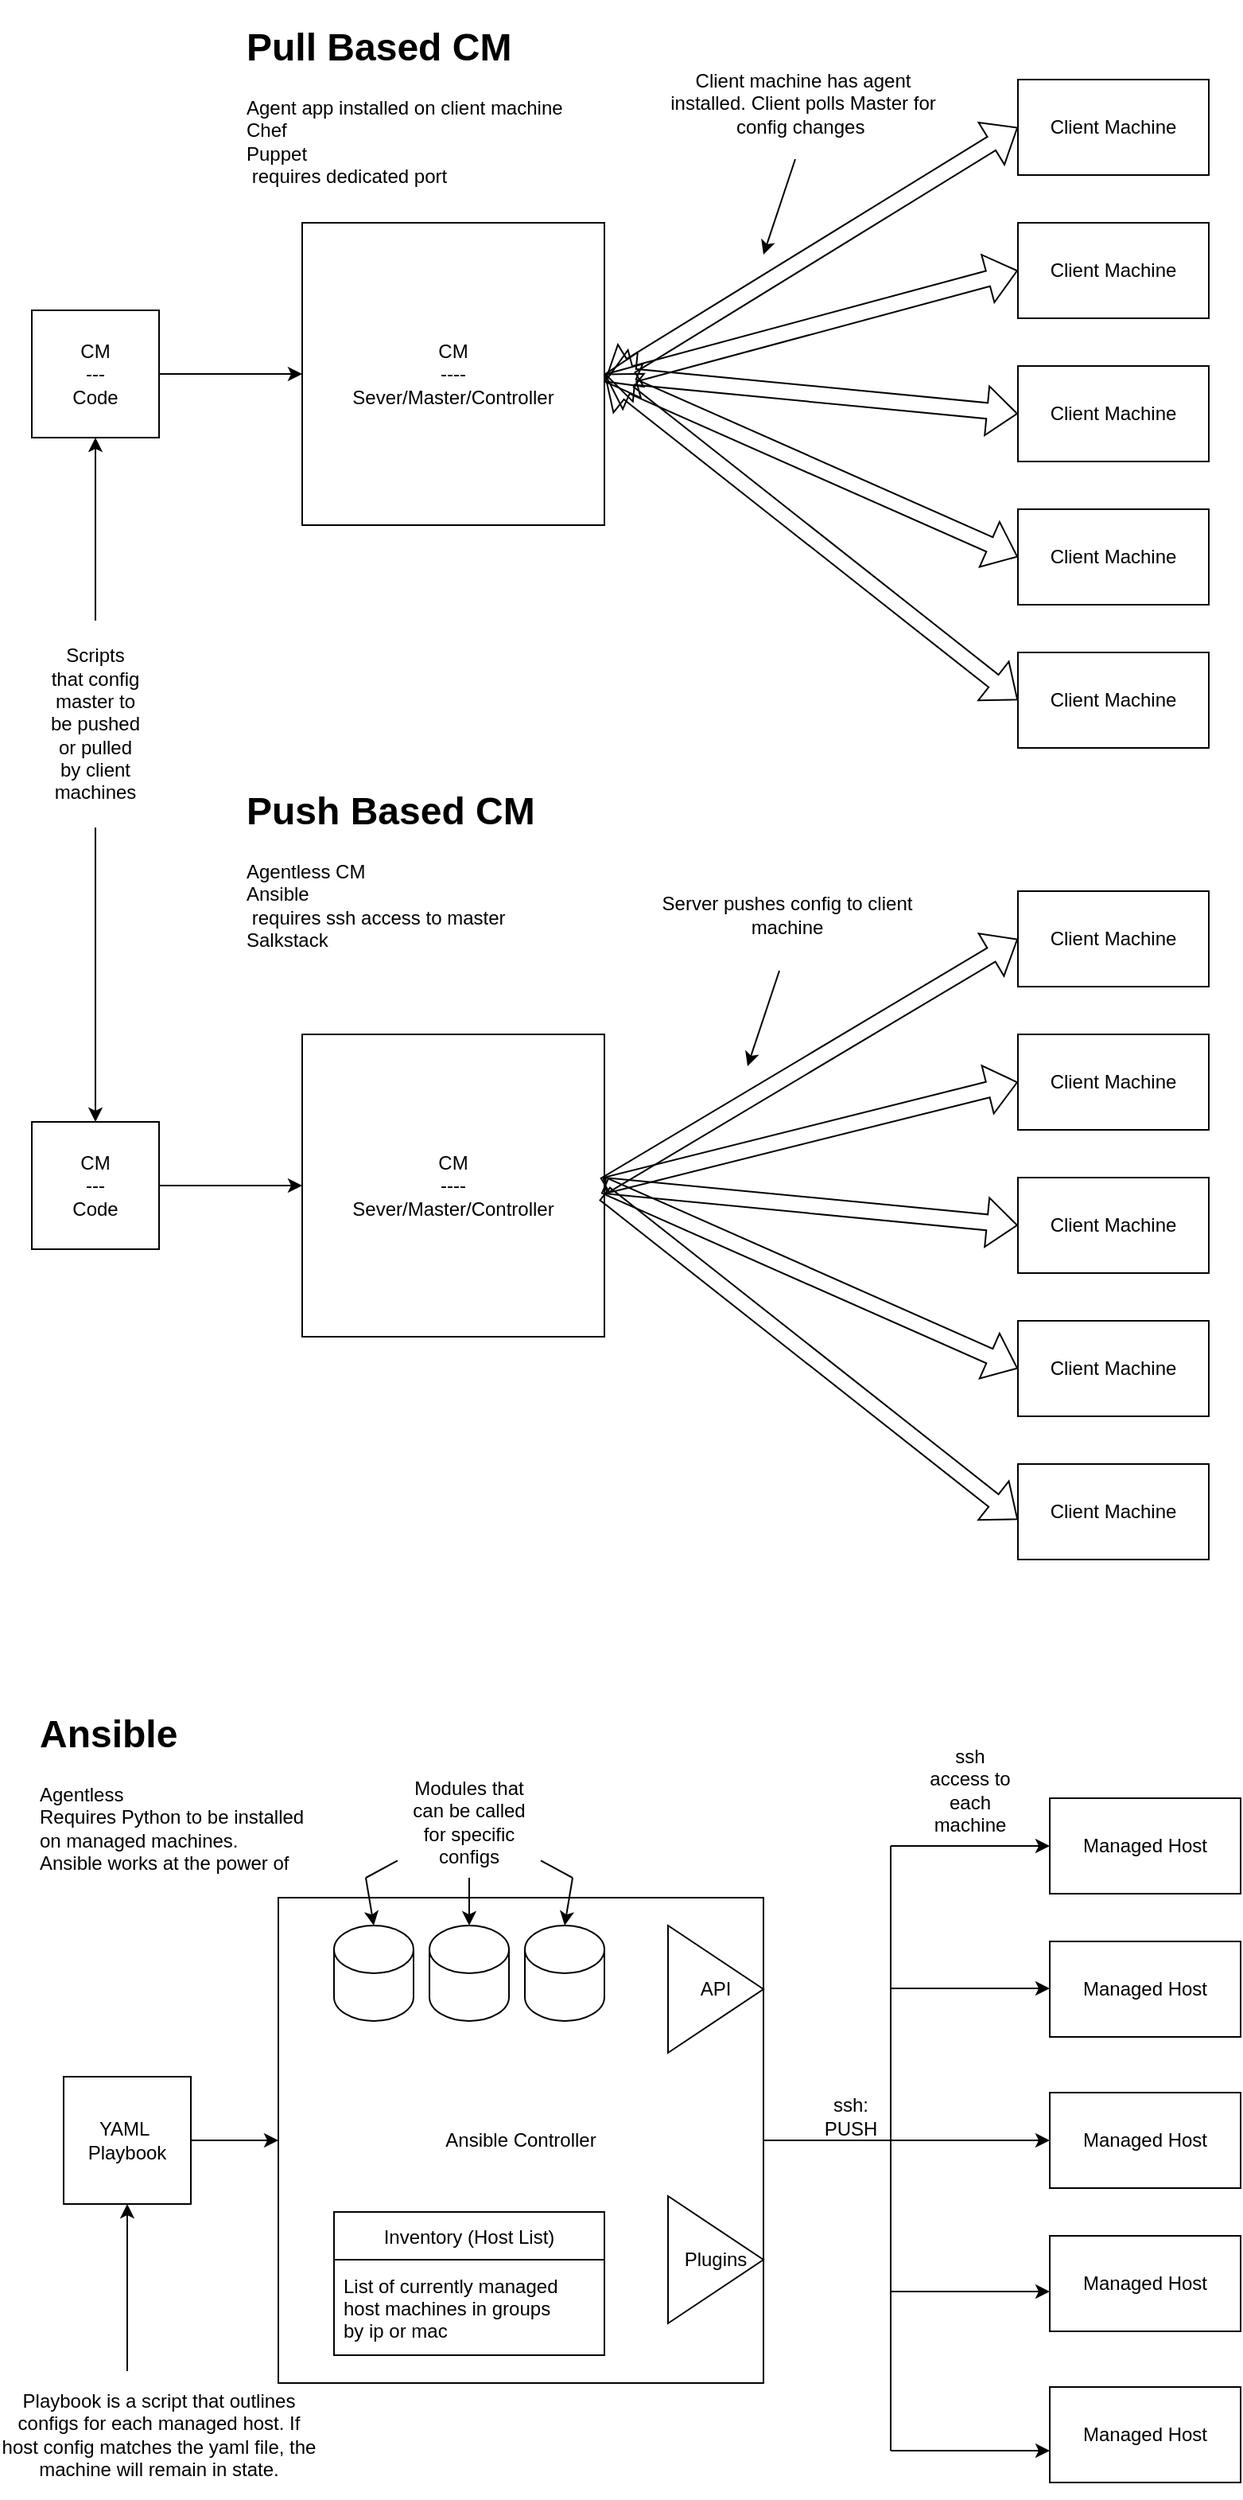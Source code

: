 <mxfile version="20.1.1" type="github">
  <diagram id="q7JfhDL1wqtE-B8Oijfw" name="Page-1">
    <mxGraphModel dx="1038" dy="579" grid="1" gridSize="10" guides="1" tooltips="1" connect="1" arrows="1" fold="1" page="1" pageScale="1" pageWidth="850" pageHeight="1100" math="0" shadow="0">
      <root>
        <mxCell id="0" />
        <mxCell id="1" parent="0" />
        <mxCell id="8RewsZUJxXT2QdBr9oqL-1" value="CM&lt;br&gt;----&lt;br&gt;Sever/Master/Controller" style="whiteSpace=wrap;html=1;aspect=fixed;" parent="1" vertex="1">
          <mxGeometry x="190" y="140" width="190" height="190" as="geometry" />
        </mxCell>
        <mxCell id="8RewsZUJxXT2QdBr9oqL-3" value="Client Machine" style="rounded=0;whiteSpace=wrap;html=1;" parent="1" vertex="1">
          <mxGeometry x="640" y="140" width="120" height="60" as="geometry" />
        </mxCell>
        <mxCell id="8RewsZUJxXT2QdBr9oqL-4" value="Client Machine" style="rounded=0;whiteSpace=wrap;html=1;" parent="1" vertex="1">
          <mxGeometry x="640" y="50" width="120" height="60" as="geometry" />
        </mxCell>
        <mxCell id="8RewsZUJxXT2QdBr9oqL-5" value="Client Machine" style="rounded=0;whiteSpace=wrap;html=1;" parent="1" vertex="1">
          <mxGeometry x="640" y="230" width="120" height="60" as="geometry" />
        </mxCell>
        <mxCell id="8RewsZUJxXT2QdBr9oqL-6" value="Client Machine" style="rounded=0;whiteSpace=wrap;html=1;" parent="1" vertex="1">
          <mxGeometry x="640" y="320" width="120" height="60" as="geometry" />
        </mxCell>
        <mxCell id="8RewsZUJxXT2QdBr9oqL-7" value="Client Machine" style="rounded=0;whiteSpace=wrap;html=1;" parent="1" vertex="1">
          <mxGeometry x="640" y="410" width="120" height="60" as="geometry" />
        </mxCell>
        <mxCell id="8RewsZUJxXT2QdBr9oqL-8" value="" style="shape=flexArrow;endArrow=classic;startArrow=classic;html=1;rounded=0;entryX=0;entryY=0.5;entryDx=0;entryDy=0;" parent="1" target="8RewsZUJxXT2QdBr9oqL-4" edge="1">
          <mxGeometry width="100" height="100" relative="1" as="geometry">
            <mxPoint x="380" y="240" as="sourcePoint" />
            <mxPoint x="470" y="250" as="targetPoint" />
          </mxGeometry>
        </mxCell>
        <mxCell id="8RewsZUJxXT2QdBr9oqL-9" value="" style="shape=flexArrow;endArrow=classic;startArrow=classic;html=1;rounded=0;" parent="1" edge="1">
          <mxGeometry width="100" height="100" relative="1" as="geometry">
            <mxPoint x="380" y="240" as="sourcePoint" />
            <mxPoint x="640" y="170" as="targetPoint" />
          </mxGeometry>
        </mxCell>
        <mxCell id="8RewsZUJxXT2QdBr9oqL-10" value="" style="shape=flexArrow;endArrow=classic;startArrow=classic;html=1;rounded=0;entryX=0;entryY=0.5;entryDx=0;entryDy=0;exitX=1;exitY=0.5;exitDx=0;exitDy=0;" parent="1" source="8RewsZUJxXT2QdBr9oqL-1" target="8RewsZUJxXT2QdBr9oqL-7" edge="1">
          <mxGeometry width="100" height="100" relative="1" as="geometry">
            <mxPoint x="480" y="480" as="sourcePoint" />
            <mxPoint x="580" y="380" as="targetPoint" />
          </mxGeometry>
        </mxCell>
        <mxCell id="8RewsZUJxXT2QdBr9oqL-11" value="" style="shape=flexArrow;endArrow=classic;startArrow=classic;html=1;rounded=0;entryX=0;entryY=0.5;entryDx=0;entryDy=0;exitX=1;exitY=0.5;exitDx=0;exitDy=0;" parent="1" source="8RewsZUJxXT2QdBr9oqL-1" target="8RewsZUJxXT2QdBr9oqL-5" edge="1">
          <mxGeometry width="100" height="100" relative="1" as="geometry">
            <mxPoint x="520" y="340" as="sourcePoint" />
            <mxPoint x="620" y="240" as="targetPoint" />
          </mxGeometry>
        </mxCell>
        <mxCell id="8RewsZUJxXT2QdBr9oqL-12" value="" style="shape=flexArrow;endArrow=classic;startArrow=classic;html=1;rounded=0;entryX=0;entryY=0.5;entryDx=0;entryDy=0;exitX=1;exitY=0.5;exitDx=0;exitDy=0;" parent="1" source="8RewsZUJxXT2QdBr9oqL-1" target="8RewsZUJxXT2QdBr9oqL-6" edge="1">
          <mxGeometry width="100" height="100" relative="1" as="geometry">
            <mxPoint x="370" y="350" as="sourcePoint" />
            <mxPoint x="470" y="250" as="targetPoint" />
          </mxGeometry>
        </mxCell>
        <mxCell id="8RewsZUJxXT2QdBr9oqL-14" value="&lt;h1&gt;Push Based CM&lt;/h1&gt;&lt;div&gt;Agentless CM&lt;/div&gt;&lt;div&gt;Ansible&amp;nbsp;&lt;/div&gt;&lt;div&gt;&lt;span style=&quot;white-space: pre;&quot;&gt; &lt;/span&gt;requires ssh&amp;nbsp;&lt;span style=&quot;background-color: initial;&quot;&gt;access to master&lt;/span&gt;&lt;/div&gt;&lt;div&gt;Salkstack&lt;/div&gt;" style="text;html=1;strokeColor=none;fillColor=none;spacing=5;spacingTop=-20;whiteSpace=wrap;overflow=hidden;rounded=0;" parent="1" vertex="1">
          <mxGeometry x="150" y="490" width="250" height="120" as="geometry" />
        </mxCell>
        <mxCell id="8RewsZUJxXT2QdBr9oqL-15" value="&lt;h1&gt;Pull Based CM&lt;/h1&gt;&lt;div&gt;Agent app installed on client machine&lt;/div&gt;&lt;div&gt;Chef&amp;nbsp;&lt;/div&gt;&lt;div&gt;Puppet&lt;/div&gt;&lt;div&gt;&lt;span style=&quot;white-space: pre;&quot;&gt; &lt;/span&gt;requires dedicated port&lt;br&gt;&lt;/div&gt;&lt;div&gt;&lt;span style=&quot;white-space: pre;&quot;&gt; &lt;/span&gt;&lt;br&gt;&lt;/div&gt;&lt;div&gt;&lt;br&gt;&lt;/div&gt;" style="text;html=1;strokeColor=none;fillColor=none;spacing=5;spacingTop=-20;whiteSpace=wrap;overflow=hidden;rounded=0;" parent="1" vertex="1">
          <mxGeometry x="150" y="10" width="230" height="120" as="geometry" />
        </mxCell>
        <mxCell id="8RewsZUJxXT2QdBr9oqL-28" value="&lt;span style=&quot;color: rgba(0, 0, 0, 0); font-family: monospace; font-size: 0px; text-align: start;&quot;&gt;%3CmxGraphModel%3E%3Croot%3E%3CmxCell%20id%3D%220%22%2F%3E%3CmxCell%20id%3D%221%22%20parent%3D%220%22%2F%3E%3CmxCell%20id%3D%222%22%20value%3D%22%22%20style%3D%22whiteSpace%3Dwrap%3Bhtml%3D1%3Baspect%3Dfixed%3B%22%20vertex%3D%221%22%20parent%3D%221%22%3E%3CmxGeometry%20x%3D%22190%22%20y%3D%22140%22%20width%3D%22190%22%20height%3D%22190%22%20as%3D%22geometry%22%2F%3E%3C%2FmxCell%3E%3CmxCell%20id%3D%223%22%20value%3D%22Client%20Machine%22%20style%3D%22rounded%3D0%3BwhiteSpace%3Dwrap%3Bhtml%3D1%3B%22%20vertex%3D%221%22%20parent%3D%221%22%3E%3CmxGeometry%20x%3D%22640%22%20y%3D%22140%22%20width%3D%22120%22%20height%3D%2260%22%20as%3D%22geometry%22%2F%3E%3C%2FmxCell%3E%3CmxCell%20id%3D%224%22%20value%3D%22Client%20Machine%22%20style%3D%22rounded%3D0%3BwhiteSpace%3Dwrap%3Bhtml%3D1%3B%22%20vertex%3D%221%22%20parent%3D%221%22%3E%3CmxGeometry%20x%3D%22640%22%20y%3D%2250%22%20width%3D%22120%22%20height%3D%2260%22%20as%3D%22geometry%22%2F%3E%3C%2FmxCell%3E%3CmxCell%20id%3D%225%22%20value%3D%22Client%20Machine%22%20style%3D%22rounded%3D0%3BwhiteSpace%3Dwrap%3Bhtml%3D1%3B%22%20vertex%3D%221%22%20parent%3D%221%22%3E%3CmxGeometry%20x%3D%22640%22%20y%3D%22230%22%20width%3D%22120%22%20height%3D%2260%22%20as%3D%22geometry%22%2F%3E%3C%2FmxCell%3E%3CmxCell%20id%3D%226%22%20value%3D%22Client%20Machine%22%20style%3D%22rounded%3D0%3BwhiteSpace%3Dwrap%3Bhtml%3D1%3B%22%20vertex%3D%221%22%20parent%3D%221%22%3E%3CmxGeometry%20x%3D%22640%22%20y%3D%22320%22%20width%3D%22120%22%20height%3D%2260%22%20as%3D%22geometry%22%2F%3E%3C%2FmxCell%3E%3CmxCell%20id%3D%227%22%20value%3D%22Client%20Machine%22%20style%3D%22rounded%3D0%3BwhiteSpace%3Dwrap%3Bhtml%3D1%3B%22%20vertex%3D%221%22%20parent%3D%221%22%3E%3CmxGeometry%20x%3D%22640%22%20y%3D%22410%22%20width%3D%22120%22%20height%3D%2260%22%20as%3D%22geometry%22%2F%3E%3C%2FmxCell%3E%3CmxCell%20id%3D%228%22%20value%3D%22%22%20style%3D%22shape%3DflexArrow%3BendArrow%3Dclassic%3BstartArrow%3Dclassic%3Bhtml%3D1%3Brounded%3D0%3BentryX%3D0%3BentryY%3D0.5%3BentryDx%3D0%3BentryDy%3D0%3B%22%20edge%3D%221%22%20target%3D%224%22%20parent%3D%221%22%3E%3CmxGeometry%20width%3D%22100%22%20height%3D%22100%22%20relative%3D%221%22%20as%3D%22geometry%22%3E%3CmxPoint%20x%3D%22380%22%20y%3D%22240%22%20as%3D%22sourcePoint%22%2F%3E%3CmxPoint%20x%3D%22470%22%20y%3D%22250%22%20as%3D%22targetPoint%22%2F%3E%3C%2FmxGeometry%3E%3C%2FmxCell%3E%3CmxCell%20id%3D%229%22%20value%3D%22%22%20style%3D%22shape%3DflexArrow%3BendArrow%3Dclassic%3BstartArrow%3Dclassic%3Bhtml%3D1%3Brounded%3D0%3B%22%20edge%3D%221%22%20parent%3D%221%22%3E%3CmxGeometry%20width%3D%22100%22%20height%3D%22100%22%20relative%3D%221%22%20as%3D%22geometry%22%3E%3CmxPoint%20x%3D%22380%22%20y%3D%22230%22%20as%3D%22sourcePoint%22%2F%3E%3CmxPoint%20x%3D%22640%22%20y%3D%22170%22%20as%3D%22targetPoint%22%2F%3E%3C%2FmxGeometry%3E%3C%2FmxCell%3E%3CmxCell%20id%3D%2210%22%20value%3D%22%22%20style%3D%22shape%3DflexArrow%3BendArrow%3Dclassic%3BstartArrow%3Dclassic%3Bhtml%3D1%3Brounded%3D0%3BentryX%3D0%3BentryY%3D0.5%3BentryDx%3D0%3BentryDy%3D0%3BexitX%3D1%3BexitY%3D0.5%3BexitDx%3D0%3BexitDy%3D0%3B%22%20edge%3D%221%22%20source%3D%222%22%20target%3D%227%22%20parent%3D%221%22%3E%3CmxGeometry%20width%3D%22100%22%20height%3D%22100%22%20relative%3D%221%22%20as%3D%22geometry%22%3E%3CmxPoint%20x%3D%22480%22%20y%3D%22480%22%20as%3D%22sourcePoint%22%2F%3E%3CmxPoint%20x%3D%22580%22%20y%3D%22380%22%20as%3D%22targetPoint%22%2F%3E%3C%2FmxGeometry%3E%3C%2FmxCell%3E%3CmxCell%20id%3D%2211%22%20value%3D%22%22%20style%3D%22shape%3DflexArrow%3BendArrow%3Dclassic%3BstartArrow%3Dclassic%3Bhtml%3D1%3Brounded%3D0%3BentryX%3D0%3BentryY%3D0.5%3BentryDx%3D0%3BentryDy%3D0%3BexitX%3D1%3BexitY%3D0.5%3BexitDx%3D0%3BexitDy%3D0%3B%22%20edge%3D%221%22%20source%3D%222%22%20target%3D%225%22%20parent%3D%221%22%3E%3CmxGeometry%20width%3D%22100%22%20height%3D%22100%22%20relative%3D%221%22%20as%3D%22geometry%22%3E%3CmxPoint%20x%3D%22520%22%20y%3D%22340%22%20as%3D%22sourcePoint%22%2F%3E%3CmxPoint%20x%3D%22620%22%20y%3D%22240%22%20as%3D%22targetPoint%22%2F%3E%3C%2FmxGeometry%3E%3C%2FmxCell%3E%3CmxCell%20id%3D%2212%22%20value%3D%22%22%20style%3D%22shape%3DflexArrow%3BendArrow%3Dclassic%3BstartArrow%3Dclassic%3Bhtml%3D1%3Brounded%3D0%3BentryX%3D0%3BentryY%3D0.5%3BentryDx%3D0%3BentryDy%3D0%3BexitX%3D1%3BexitY%3D0.5%3BexitDx%3D0%3BexitDy%3D0%3B%22%20edge%3D%221%22%20source%3D%222%22%20target%3D%226%22%20parent%3D%221%22%3E%3CmxGeometry%20width%3D%22100%22%20height%3D%22100%22%20relative%3D%221%22%20as%3D%22geometry%22%3E%3CmxPoint%20x%3D%22370%22%20y%3D%22350%22%20as%3D%22sourcePoint%22%2F%3E%3CmxPoint%20x%3D%22470%22%20y%3D%22250%22%20as%3D%22targetPoint%22%2F%3E%3C%2FmxGeometry%3E%3C%2FmxCell%3E%3C%2Froot%3E%3C%2FmxGraphModel%3E&lt;/span&gt;" style="text;html=1;align=center;verticalAlign=middle;resizable=0;points=[];autosize=1;strokeColor=none;fillColor=none;" parent="1" vertex="1">
          <mxGeometry x="100" y="775" width="20" height="30" as="geometry" />
        </mxCell>
        <mxCell id="8RewsZUJxXT2QdBr9oqL-29" value="CM&lt;br&gt;----&lt;br&gt;Sever/Master/Controller" style="whiteSpace=wrap;html=1;aspect=fixed;" parent="1" vertex="1">
          <mxGeometry x="190" y="650" width="190" height="190" as="geometry" />
        </mxCell>
        <mxCell id="8RewsZUJxXT2QdBr9oqL-30" value="Client Machine" style="rounded=0;whiteSpace=wrap;html=1;" parent="1" vertex="1">
          <mxGeometry x="640" y="650" width="120" height="60" as="geometry" />
        </mxCell>
        <mxCell id="8RewsZUJxXT2QdBr9oqL-31" value="Client Machine" style="rounded=0;whiteSpace=wrap;html=1;" parent="1" vertex="1">
          <mxGeometry x="640" y="560" width="120" height="60" as="geometry" />
        </mxCell>
        <mxCell id="8RewsZUJxXT2QdBr9oqL-32" value="Client Machine" style="rounded=0;whiteSpace=wrap;html=1;" parent="1" vertex="1">
          <mxGeometry x="640" y="740" width="120" height="60" as="geometry" />
        </mxCell>
        <mxCell id="8RewsZUJxXT2QdBr9oqL-33" value="Client Machine" style="rounded=0;whiteSpace=wrap;html=1;" parent="1" vertex="1">
          <mxGeometry x="640" y="830" width="120" height="60" as="geometry" />
        </mxCell>
        <mxCell id="8RewsZUJxXT2QdBr9oqL-34" value="Client Machine" style="rounded=0;whiteSpace=wrap;html=1;" parent="1" vertex="1">
          <mxGeometry x="640" y="920" width="120" height="60" as="geometry" />
        </mxCell>
        <mxCell id="8RewsZUJxXT2QdBr9oqL-40" value="" style="shape=flexArrow;endArrow=classic;html=1;rounded=0;entryX=0;entryY=0.5;entryDx=0;entryDy=0;exitX=1;exitY=0.5;exitDx=0;exitDy=0;" parent="1" source="8RewsZUJxXT2QdBr9oqL-29" target="8RewsZUJxXT2QdBr9oqL-31" edge="1">
          <mxGeometry width="50" height="50" relative="1" as="geometry">
            <mxPoint x="400" y="840" as="sourcePoint" />
            <mxPoint x="450" y="790" as="targetPoint" />
          </mxGeometry>
        </mxCell>
        <mxCell id="8RewsZUJxXT2QdBr9oqL-41" value="" style="shape=flexArrow;endArrow=classic;html=1;rounded=0;entryX=0;entryY=0.5;entryDx=0;entryDy=0;exitX=1;exitY=0.5;exitDx=0;exitDy=0;" parent="1" source="8RewsZUJxXT2QdBr9oqL-29" target="8RewsZUJxXT2QdBr9oqL-30" edge="1">
          <mxGeometry width="50" height="50" relative="1" as="geometry">
            <mxPoint x="460" y="800" as="sourcePoint" />
            <mxPoint x="510" y="750" as="targetPoint" />
          </mxGeometry>
        </mxCell>
        <mxCell id="8RewsZUJxXT2QdBr9oqL-42" value="" style="shape=flexArrow;endArrow=classic;html=1;rounded=0;entryX=0;entryY=0.5;entryDx=0;entryDy=0;exitX=1;exitY=0.5;exitDx=0;exitDy=0;" parent="1" source="8RewsZUJxXT2QdBr9oqL-29" target="8RewsZUJxXT2QdBr9oqL-32" edge="1">
          <mxGeometry width="50" height="50" relative="1" as="geometry">
            <mxPoint x="400" y="840" as="sourcePoint" />
            <mxPoint x="450" y="790" as="targetPoint" />
          </mxGeometry>
        </mxCell>
        <mxCell id="8RewsZUJxXT2QdBr9oqL-43" value="" style="shape=flexArrow;endArrow=classic;html=1;rounded=0;entryX=0;entryY=0.5;entryDx=0;entryDy=0;exitX=1;exitY=0.5;exitDx=0;exitDy=0;" parent="1" source="8RewsZUJxXT2QdBr9oqL-29" target="8RewsZUJxXT2QdBr9oqL-33" edge="1">
          <mxGeometry width="50" height="50" relative="1" as="geometry">
            <mxPoint x="500" y="910" as="sourcePoint" />
            <mxPoint x="550" y="860" as="targetPoint" />
          </mxGeometry>
        </mxCell>
        <mxCell id="8RewsZUJxXT2QdBr9oqL-45" value="" style="shape=flexArrow;endArrow=classic;html=1;rounded=0;entryX=0;entryY=0.5;entryDx=0;entryDy=0;" parent="1" edge="1">
          <mxGeometry width="50" height="50" relative="1" as="geometry">
            <mxPoint x="380" y="750" as="sourcePoint" />
            <mxPoint x="640" y="955" as="targetPoint" />
          </mxGeometry>
        </mxCell>
        <mxCell id="8RewsZUJxXT2QdBr9oqL-46" value="CM&lt;br&gt;---&lt;br&gt;Code" style="whiteSpace=wrap;html=1;aspect=fixed;" parent="1" vertex="1">
          <mxGeometry x="20" y="705" width="80" height="80" as="geometry" />
        </mxCell>
        <mxCell id="8RewsZUJxXT2QdBr9oqL-48" value="" style="endArrow=classic;html=1;rounded=0;entryX=0;entryY=0.5;entryDx=0;entryDy=0;exitX=1;exitY=0.5;exitDx=0;exitDy=0;" parent="1" source="8RewsZUJxXT2QdBr9oqL-46" target="8RewsZUJxXT2QdBr9oqL-29" edge="1">
          <mxGeometry width="50" height="50" relative="1" as="geometry">
            <mxPoint x="85" y="835" as="sourcePoint" />
            <mxPoint x="135" y="785" as="targetPoint" />
          </mxGeometry>
        </mxCell>
        <mxCell id="8RewsZUJxXT2QdBr9oqL-49" value="Client machine has agent installed. Client polls Master for config changes&amp;nbsp;" style="text;html=1;strokeColor=none;fillColor=none;align=center;verticalAlign=middle;whiteSpace=wrap;rounded=0;" parent="1" vertex="1">
          <mxGeometry x="420" y="50" width="170" height="30" as="geometry" />
        </mxCell>
        <mxCell id="8RewsZUJxXT2QdBr9oqL-50" value="" style="endArrow=classic;html=1;rounded=0;" parent="1" edge="1">
          <mxGeometry width="50" height="50" relative="1" as="geometry">
            <mxPoint x="500" y="100" as="sourcePoint" />
            <mxPoint x="480" y="160" as="targetPoint" />
          </mxGeometry>
        </mxCell>
        <mxCell id="8RewsZUJxXT2QdBr9oqL-51" value="CM&lt;br&gt;---&lt;br&gt;Code" style="whiteSpace=wrap;html=1;aspect=fixed;" parent="1" vertex="1">
          <mxGeometry x="20" y="195" width="80" height="80" as="geometry" />
        </mxCell>
        <mxCell id="8RewsZUJxXT2QdBr9oqL-52" value="" style="endArrow=classic;html=1;rounded=0;entryX=0;entryY=0.5;entryDx=0;entryDy=0;exitX=1;exitY=0.5;exitDx=0;exitDy=0;" parent="1" source="8RewsZUJxXT2QdBr9oqL-51" edge="1">
          <mxGeometry width="50" height="50" relative="1" as="geometry">
            <mxPoint x="85" y="325" as="sourcePoint" />
            <mxPoint x="190" y="235" as="targetPoint" />
          </mxGeometry>
        </mxCell>
        <mxCell id="8RewsZUJxXT2QdBr9oqL-53" value="Scripts that config master to be pushed or pulled by client machines" style="text;html=1;strokeColor=none;fillColor=none;align=center;verticalAlign=middle;whiteSpace=wrap;rounded=0;" parent="1" vertex="1">
          <mxGeometry x="30" y="440" width="60" height="30" as="geometry" />
        </mxCell>
        <mxCell id="8RewsZUJxXT2QdBr9oqL-54" value="" style="endArrow=classic;html=1;rounded=0;entryX=0.5;entryY=1;entryDx=0;entryDy=0;" parent="1" target="8RewsZUJxXT2QdBr9oqL-51" edge="1">
          <mxGeometry width="50" height="50" relative="1" as="geometry">
            <mxPoint x="60" y="390" as="sourcePoint" />
            <mxPoint x="470" y="500" as="targetPoint" />
          </mxGeometry>
        </mxCell>
        <mxCell id="8RewsZUJxXT2QdBr9oqL-55" value="" style="endArrow=classic;html=1;rounded=0;entryX=0.5;entryY=0;entryDx=0;entryDy=0;" parent="1" target="8RewsZUJxXT2QdBr9oqL-46" edge="1">
          <mxGeometry width="50" height="50" relative="1" as="geometry">
            <mxPoint x="60" y="520" as="sourcePoint" />
            <mxPoint x="120" y="570" as="targetPoint" />
          </mxGeometry>
        </mxCell>
        <mxCell id="8RewsZUJxXT2QdBr9oqL-56" value="Server pushes config to client machine" style="text;html=1;strokeColor=none;fillColor=none;align=center;verticalAlign=middle;whiteSpace=wrap;rounded=0;" parent="1" vertex="1">
          <mxGeometry x="410" y="560" width="170" height="30" as="geometry" />
        </mxCell>
        <mxCell id="8RewsZUJxXT2QdBr9oqL-57" value="" style="endArrow=classic;html=1;rounded=0;" parent="1" edge="1">
          <mxGeometry width="50" height="50" relative="1" as="geometry">
            <mxPoint x="490" y="610" as="sourcePoint" />
            <mxPoint x="470" y="670" as="targetPoint" />
          </mxGeometry>
        </mxCell>
        <mxCell id="8RewsZUJxXT2QdBr9oqL-58" value="&lt;h1&gt;Ansible&lt;/h1&gt;&lt;div&gt;Agentless&lt;/div&gt;&lt;div&gt;Requires Python to be installed on managed machines.&lt;/div&gt;&lt;div&gt;Ansible works at the power of python.&lt;/div&gt;" style="text;html=1;strokeColor=none;fillColor=none;spacing=5;spacingTop=-20;whiteSpace=wrap;overflow=hidden;rounded=0;" parent="1" vertex="1">
          <mxGeometry x="20" y="1070" width="180" height="110" as="geometry" />
        </mxCell>
        <mxCell id="8RewsZUJxXT2QdBr9oqL-59" value="&lt;span style=&quot;color: rgba(0, 0, 0, 0); font-family: monospace; font-size: 0px; text-align: start;&quot;&gt;%3CmxGraphModel%3E%3Croot%3E%3CmxCell%20id%3D%220%22%2F%3E%3CmxCell%20id%3D%221%22%20parent%3D%220%22%2F%3E%3CmxCell%20id%3D%222%22%20value%3D%22%22%20style%3D%22whiteSpace%3Dwrap%3Bhtml%3D1%3Baspect%3Dfixed%3B%22%20vertex%3D%221%22%20parent%3D%221%22%3E%3CmxGeometry%20x%3D%22190%22%20y%3D%22140%22%20width%3D%22190%22%20height%3D%22190%22%20as%3D%22geometry%22%2F%3E%3C%2FmxCell%3E%3CmxCell%20id%3D%223%22%20value%3D%22Client%20Machine%22%20style%3D%22rounded%3D0%3BwhiteSpace%3Dwrap%3Bhtml%3D1%3B%22%20vertex%3D%221%22%20parent%3D%221%22%3E%3CmxGeometry%20x%3D%22640%22%20y%3D%22140%22%20width%3D%22120%22%20height%3D%2260%22%20as%3D%22geometry%22%2F%3E%3C%2FmxCell%3E%3CmxCell%20id%3D%224%22%20value%3D%22Client%20Machine%22%20style%3D%22rounded%3D0%3BwhiteSpace%3Dwrap%3Bhtml%3D1%3B%22%20vertex%3D%221%22%20parent%3D%221%22%3E%3CmxGeometry%20x%3D%22640%22%20y%3D%2250%22%20width%3D%22120%22%20height%3D%2260%22%20as%3D%22geometry%22%2F%3E%3C%2FmxCell%3E%3CmxCell%20id%3D%225%22%20value%3D%22Client%20Machine%22%20style%3D%22rounded%3D0%3BwhiteSpace%3Dwrap%3Bhtml%3D1%3B%22%20vertex%3D%221%22%20parent%3D%221%22%3E%3CmxGeometry%20x%3D%22640%22%20y%3D%22230%22%20width%3D%22120%22%20height%3D%2260%22%20as%3D%22geometry%22%2F%3E%3C%2FmxCell%3E%3CmxCell%20id%3D%226%22%20value%3D%22Client%20Machine%22%20style%3D%22rounded%3D0%3BwhiteSpace%3Dwrap%3Bhtml%3D1%3B%22%20vertex%3D%221%22%20parent%3D%221%22%3E%3CmxGeometry%20x%3D%22640%22%20y%3D%22320%22%20width%3D%22120%22%20height%3D%2260%22%20as%3D%22geometry%22%2F%3E%3C%2FmxCell%3E%3CmxCell%20id%3D%227%22%20value%3D%22Client%20Machine%22%20style%3D%22rounded%3D0%3BwhiteSpace%3Dwrap%3Bhtml%3D1%3B%22%20vertex%3D%221%22%20parent%3D%221%22%3E%3CmxGeometry%20x%3D%22640%22%20y%3D%22410%22%20width%3D%22120%22%20height%3D%2260%22%20as%3D%22geometry%22%2F%3E%3C%2FmxCell%3E%3CmxCell%20id%3D%228%22%20value%3D%22%22%20style%3D%22shape%3DflexArrow%3BendArrow%3Dclassic%3BstartArrow%3Dclassic%3Bhtml%3D1%3Brounded%3D0%3BentryX%3D0%3BentryY%3D0.5%3BentryDx%3D0%3BentryDy%3D0%3B%22%20edge%3D%221%22%20target%3D%224%22%20parent%3D%221%22%3E%3CmxGeometry%20width%3D%22100%22%20height%3D%22100%22%20relative%3D%221%22%20as%3D%22geometry%22%3E%3CmxPoint%20x%3D%22380%22%20y%3D%22240%22%20as%3D%22sourcePoint%22%2F%3E%3CmxPoint%20x%3D%22470%22%20y%3D%22250%22%20as%3D%22targetPoint%22%2F%3E%3C%2FmxGeometry%3E%3C%2FmxCell%3E%3CmxCell%20id%3D%229%22%20value%3D%22%22%20style%3D%22shape%3DflexArrow%3BendArrow%3Dclassic%3BstartArrow%3Dclassic%3Bhtml%3D1%3Brounded%3D0%3B%22%20edge%3D%221%22%20parent%3D%221%22%3E%3CmxGeometry%20width%3D%22100%22%20height%3D%22100%22%20relative%3D%221%22%20as%3D%22geometry%22%3E%3CmxPoint%20x%3D%22380%22%20y%3D%22230%22%20as%3D%22sourcePoint%22%2F%3E%3CmxPoint%20x%3D%22640%22%20y%3D%22170%22%20as%3D%22targetPoint%22%2F%3E%3C%2FmxGeometry%3E%3C%2FmxCell%3E%3CmxCell%20id%3D%2210%22%20value%3D%22%22%20style%3D%22shape%3DflexArrow%3BendArrow%3Dclassic%3BstartArrow%3Dclassic%3Bhtml%3D1%3Brounded%3D0%3BentryX%3D0%3BentryY%3D0.5%3BentryDx%3D0%3BentryDy%3D0%3BexitX%3D1%3BexitY%3D0.5%3BexitDx%3D0%3BexitDy%3D0%3B%22%20edge%3D%221%22%20source%3D%222%22%20target%3D%227%22%20parent%3D%221%22%3E%3CmxGeometry%20width%3D%22100%22%20height%3D%22100%22%20relative%3D%221%22%20as%3D%22geometry%22%3E%3CmxPoint%20x%3D%22480%22%20y%3D%22480%22%20as%3D%22sourcePoint%22%2F%3E%3CmxPoint%20x%3D%22580%22%20y%3D%22380%22%20as%3D%22targetPoint%22%2F%3E%3C%2FmxGeometry%3E%3C%2FmxCell%3E%3CmxCell%20id%3D%2211%22%20value%3D%22%22%20style%3D%22shape%3DflexArrow%3BendArrow%3Dclassic%3BstartArrow%3Dclassic%3Bhtml%3D1%3Brounded%3D0%3BentryX%3D0%3BentryY%3D0.5%3BentryDx%3D0%3BentryDy%3D0%3BexitX%3D1%3BexitY%3D0.5%3BexitDx%3D0%3BexitDy%3D0%3B%22%20edge%3D%221%22%20source%3D%222%22%20target%3D%225%22%20parent%3D%221%22%3E%3CmxGeometry%20width%3D%22100%22%20height%3D%22100%22%20relative%3D%221%22%20as%3D%22geometry%22%3E%3CmxPoint%20x%3D%22520%22%20y%3D%22340%22%20as%3D%22sourcePoint%22%2F%3E%3CmxPoint%20x%3D%22620%22%20y%3D%22240%22%20as%3D%22targetPoint%22%2F%3E%3C%2FmxGeometry%3E%3C%2FmxCell%3E%3CmxCell%20id%3D%2212%22%20value%3D%22%22%20style%3D%22shape%3DflexArrow%3BendArrow%3Dclassic%3BstartArrow%3Dclassic%3Bhtml%3D1%3Brounded%3D0%3BentryX%3D0%3BentryY%3D0.5%3BentryDx%3D0%3BentryDy%3D0%3BexitX%3D1%3BexitY%3D0.5%3BexitDx%3D0%3BexitDy%3D0%3B%22%20edge%3D%221%22%20source%3D%222%22%20target%3D%226%22%20parent%3D%221%22%3E%3CmxGeometry%20width%3D%22100%22%20height%3D%22100%22%20relative%3D%221%22%20as%3D%22geometry%22%3E%3CmxPoint%20x%3D%22370%22%20y%3D%22350%22%20as%3D%22sourcePoint%22%2F%3E%3CmxPoint%20x%3D%22470%22%20y%3D%22250%22%20as%3D%22targetPoint%22%2F%3E%3C%2FmxGeometry%3E%3C%2FmxCell%3E%3C%2Froot%3E%3C%2FmxGraphModel%3E&lt;/span&gt;" style="text;html=1;align=center;verticalAlign=middle;resizable=0;points=[];autosize=1;strokeColor=none;fillColor=none;" parent="1" vertex="1">
          <mxGeometry x="120" y="1375" width="20" height="30" as="geometry" />
        </mxCell>
        <mxCell id="8RewsZUJxXT2QdBr9oqL-60" value="Ansible Controller" style="whiteSpace=wrap;html=1;aspect=fixed;" parent="1" vertex="1">
          <mxGeometry x="175" y="1192.5" width="305" height="305" as="geometry" />
        </mxCell>
        <mxCell id="8RewsZUJxXT2QdBr9oqL-61" value="Managed Host" style="rounded=0;whiteSpace=wrap;html=1;" parent="1" vertex="1">
          <mxGeometry x="660" y="1220" width="120" height="60" as="geometry" />
        </mxCell>
        <mxCell id="8RewsZUJxXT2QdBr9oqL-62" value="Managed Host" style="rounded=0;whiteSpace=wrap;html=1;" parent="1" vertex="1">
          <mxGeometry x="660" y="1130" width="120" height="60" as="geometry" />
        </mxCell>
        <mxCell id="8RewsZUJxXT2QdBr9oqL-63" value="Managed Host" style="rounded=0;whiteSpace=wrap;html=1;" parent="1" vertex="1">
          <mxGeometry x="660" y="1315" width="120" height="60" as="geometry" />
        </mxCell>
        <mxCell id="8RewsZUJxXT2QdBr9oqL-64" value="Managed Host" style="rounded=0;whiteSpace=wrap;html=1;" parent="1" vertex="1">
          <mxGeometry x="660" y="1405" width="120" height="60" as="geometry" />
        </mxCell>
        <mxCell id="8RewsZUJxXT2QdBr9oqL-65" value="Managed Host" style="rounded=0;whiteSpace=wrap;html=1;" parent="1" vertex="1">
          <mxGeometry x="660" y="1500" width="120" height="60" as="geometry" />
        </mxCell>
        <mxCell id="8RewsZUJxXT2QdBr9oqL-71" value="YAML&amp;nbsp;&lt;br&gt;Playbook" style="whiteSpace=wrap;html=1;aspect=fixed;" parent="1" vertex="1">
          <mxGeometry x="40" y="1305" width="80" height="80" as="geometry" />
        </mxCell>
        <mxCell id="8RewsZUJxXT2QdBr9oqL-72" value="" style="endArrow=classic;html=1;rounded=0;entryX=0;entryY=0.5;entryDx=0;entryDy=0;exitX=1;exitY=0.5;exitDx=0;exitDy=0;" parent="1" source="8RewsZUJxXT2QdBr9oqL-71" target="8RewsZUJxXT2QdBr9oqL-60" edge="1">
          <mxGeometry width="50" height="50" relative="1" as="geometry">
            <mxPoint x="105" y="1435" as="sourcePoint" />
            <mxPoint x="155" y="1385" as="targetPoint" />
          </mxGeometry>
        </mxCell>
        <mxCell id="8RewsZUJxXT2QdBr9oqL-76" value="" style="endArrow=classic;html=1;rounded=0;exitX=1;exitY=0.5;exitDx=0;exitDy=0;entryX=0;entryY=0.5;entryDx=0;entryDy=0;" parent="1" source="8RewsZUJxXT2QdBr9oqL-60" target="8RewsZUJxXT2QdBr9oqL-63" edge="1">
          <mxGeometry width="50" height="50" relative="1" as="geometry">
            <mxPoint x="420" y="1370" as="sourcePoint" />
            <mxPoint x="470" y="1320" as="targetPoint" />
          </mxGeometry>
        </mxCell>
        <mxCell id="8RewsZUJxXT2QdBr9oqL-78" value="" style="endArrow=none;html=1;rounded=0;" parent="1" edge="1">
          <mxGeometry width="50" height="50" relative="1" as="geometry">
            <mxPoint x="560" y="1540" as="sourcePoint" />
            <mxPoint x="560" y="1160" as="targetPoint" />
          </mxGeometry>
        </mxCell>
        <mxCell id="8RewsZUJxXT2QdBr9oqL-79" value="" style="endArrow=classic;html=1;rounded=0;entryX=0;entryY=0.5;entryDx=0;entryDy=0;" parent="1" target="8RewsZUJxXT2QdBr9oqL-62" edge="1">
          <mxGeometry width="50" height="50" relative="1" as="geometry">
            <mxPoint x="560" y="1160" as="sourcePoint" />
            <mxPoint x="470" y="1330" as="targetPoint" />
          </mxGeometry>
        </mxCell>
        <mxCell id="8RewsZUJxXT2QdBr9oqL-80" value="" style="endArrow=classic;html=1;rounded=0;entryX=0;entryY=0.5;entryDx=0;entryDy=0;" parent="1" edge="1">
          <mxGeometry width="50" height="50" relative="1" as="geometry">
            <mxPoint x="560" y="1249.5" as="sourcePoint" />
            <mxPoint x="660" y="1249.5" as="targetPoint" />
          </mxGeometry>
        </mxCell>
        <mxCell id="8RewsZUJxXT2QdBr9oqL-81" value="" style="endArrow=classic;html=1;rounded=0;entryX=0;entryY=0.5;entryDx=0;entryDy=0;" parent="1" edge="1">
          <mxGeometry width="50" height="50" relative="1" as="geometry">
            <mxPoint x="560" y="1440" as="sourcePoint" />
            <mxPoint x="660" y="1440" as="targetPoint" />
          </mxGeometry>
        </mxCell>
        <mxCell id="8RewsZUJxXT2QdBr9oqL-82" value="" style="endArrow=classic;html=1;rounded=0;entryX=0;entryY=0.5;entryDx=0;entryDy=0;" parent="1" edge="1">
          <mxGeometry width="50" height="50" relative="1" as="geometry">
            <mxPoint x="560" y="1540" as="sourcePoint" />
            <mxPoint x="660" y="1540" as="targetPoint" />
          </mxGeometry>
        </mxCell>
        <mxCell id="8RewsZUJxXT2QdBr9oqL-83" value="ssh: PUSH" style="text;html=1;strokeColor=none;fillColor=none;align=center;verticalAlign=middle;whiteSpace=wrap;rounded=0;" parent="1" vertex="1">
          <mxGeometry x="505" y="1315" width="60" height="30" as="geometry" />
        </mxCell>
        <mxCell id="8RewsZUJxXT2QdBr9oqL-84" value="ssh access to each machine" style="text;html=1;strokeColor=none;fillColor=none;align=center;verticalAlign=middle;whiteSpace=wrap;rounded=0;" parent="1" vertex="1">
          <mxGeometry x="580" y="1110" width="60" height="30" as="geometry" />
        </mxCell>
        <mxCell id="8RewsZUJxXT2QdBr9oqL-85" value="Playbook is a script that outlines configs for each managed host. If host config matches the yaml file, the machine will remain in state." style="text;html=1;strokeColor=none;fillColor=none;align=center;verticalAlign=middle;whiteSpace=wrap;rounded=0;" parent="1" vertex="1">
          <mxGeometry y="1490" width="200" height="80" as="geometry" />
        </mxCell>
        <mxCell id="8RewsZUJxXT2QdBr9oqL-86" value="" style="endArrow=classic;html=1;rounded=0;entryX=0.5;entryY=1;entryDx=0;entryDy=0;" parent="1" target="8RewsZUJxXT2QdBr9oqL-71" edge="1">
          <mxGeometry width="50" height="50" relative="1" as="geometry">
            <mxPoint x="80" y="1490" as="sourcePoint" />
            <mxPoint x="470" y="1290" as="targetPoint" />
          </mxGeometry>
        </mxCell>
        <mxCell id="8RewsZUJxXT2QdBr9oqL-89" value="" style="shape=cylinder3;whiteSpace=wrap;html=1;boundedLbl=1;backgroundOutline=1;size=15;" parent="1" vertex="1">
          <mxGeometry x="210" y="1210" width="50" height="60" as="geometry" />
        </mxCell>
        <mxCell id="8RewsZUJxXT2QdBr9oqL-90" value="" style="shape=cylinder3;whiteSpace=wrap;html=1;boundedLbl=1;backgroundOutline=1;size=15;" parent="1" vertex="1">
          <mxGeometry x="270" y="1210" width="50" height="60" as="geometry" />
        </mxCell>
        <mxCell id="8RewsZUJxXT2QdBr9oqL-91" value="" style="shape=cylinder3;whiteSpace=wrap;html=1;boundedLbl=1;backgroundOutline=1;size=15;" parent="1" vertex="1">
          <mxGeometry x="330" y="1210" width="50" height="60" as="geometry" />
        </mxCell>
        <mxCell id="8RewsZUJxXT2QdBr9oqL-92" value="" style="endArrow=none;html=1;rounded=0;startArrow=none;" parent="1" source="8RewsZUJxXT2QdBr9oqL-97" edge="1">
          <mxGeometry width="50" height="50" relative="1" as="geometry">
            <mxPoint x="360" y="1180" as="sourcePoint" />
            <mxPoint x="230" y="1180" as="targetPoint" />
          </mxGeometry>
        </mxCell>
        <mxCell id="8RewsZUJxXT2QdBr9oqL-93" value="" style="endArrow=classic;html=1;rounded=0;entryX=0.5;entryY=0;entryDx=0;entryDy=0;entryPerimeter=0;" parent="1" target="8RewsZUJxXT2QdBr9oqL-91" edge="1">
          <mxGeometry width="50" height="50" relative="1" as="geometry">
            <mxPoint x="360" y="1180" as="sourcePoint" />
            <mxPoint x="460" y="1270" as="targetPoint" />
          </mxGeometry>
        </mxCell>
        <mxCell id="8RewsZUJxXT2QdBr9oqL-94" value="" style="endArrow=classic;html=1;rounded=0;entryX=0.5;entryY=0;entryDx=0;entryDy=0;entryPerimeter=0;" parent="1" target="8RewsZUJxXT2QdBr9oqL-89" edge="1">
          <mxGeometry width="50" height="50" relative="1" as="geometry">
            <mxPoint x="230" y="1180" as="sourcePoint" />
            <mxPoint x="365" y="1220" as="targetPoint" />
          </mxGeometry>
        </mxCell>
        <mxCell id="8RewsZUJxXT2QdBr9oqL-96" value="" style="endArrow=classic;html=1;rounded=0;entryX=0.5;entryY=0;entryDx=0;entryDy=0;entryPerimeter=0;" parent="1" target="8RewsZUJxXT2QdBr9oqL-90" edge="1">
          <mxGeometry width="50" height="50" relative="1" as="geometry">
            <mxPoint x="295" y="1180" as="sourcePoint" />
            <mxPoint x="375" y="1230" as="targetPoint" />
          </mxGeometry>
        </mxCell>
        <mxCell id="8RewsZUJxXT2QdBr9oqL-97" value="Modules that can be called for specific configs" style="text;html=1;strokeColor=none;fillColor=none;align=center;verticalAlign=middle;whiteSpace=wrap;rounded=0;" parent="1" vertex="1">
          <mxGeometry x="250" y="1110" width="90" height="70" as="geometry" />
        </mxCell>
        <mxCell id="8RewsZUJxXT2QdBr9oqL-98" value="" style="endArrow=none;html=1;rounded=0;" parent="1" target="8RewsZUJxXT2QdBr9oqL-97" edge="1">
          <mxGeometry width="50" height="50" relative="1" as="geometry">
            <mxPoint x="360" y="1180" as="sourcePoint" />
            <mxPoint x="230" y="1180" as="targetPoint" />
          </mxGeometry>
        </mxCell>
        <mxCell id="LTbC3NHs1nzGAK0megCD-1" value="Inventory (Host List)" style="swimlane;fontStyle=0;childLayout=stackLayout;horizontal=1;startSize=30;horizontalStack=0;resizeParent=1;resizeParentMax=0;resizeLast=0;collapsible=1;marginBottom=0;" vertex="1" parent="1">
          <mxGeometry x="210" y="1390" width="170" height="90" as="geometry" />
        </mxCell>
        <mxCell id="LTbC3NHs1nzGAK0megCD-2" value="List of currently managed &#xa;host machines in groups &#xa;by ip or mac" style="text;strokeColor=none;fillColor=none;align=left;verticalAlign=middle;spacingLeft=4;spacingRight=4;overflow=hidden;points=[[0,0.5],[1,0.5]];portConstraint=eastwest;rotatable=0;" vertex="1" parent="LTbC3NHs1nzGAK0megCD-1">
          <mxGeometry y="30" width="170" height="60" as="geometry" />
        </mxCell>
        <mxCell id="LTbC3NHs1nzGAK0megCD-5" value="Plugins" style="triangle;whiteSpace=wrap;html=1;" vertex="1" parent="1">
          <mxGeometry x="420" y="1380" width="60" height="80" as="geometry" />
        </mxCell>
        <mxCell id="LTbC3NHs1nzGAK0megCD-7" value="API" style="triangle;whiteSpace=wrap;html=1;" vertex="1" parent="1">
          <mxGeometry x="420" y="1210" width="60" height="80" as="geometry" />
        </mxCell>
      </root>
    </mxGraphModel>
  </diagram>
</mxfile>
